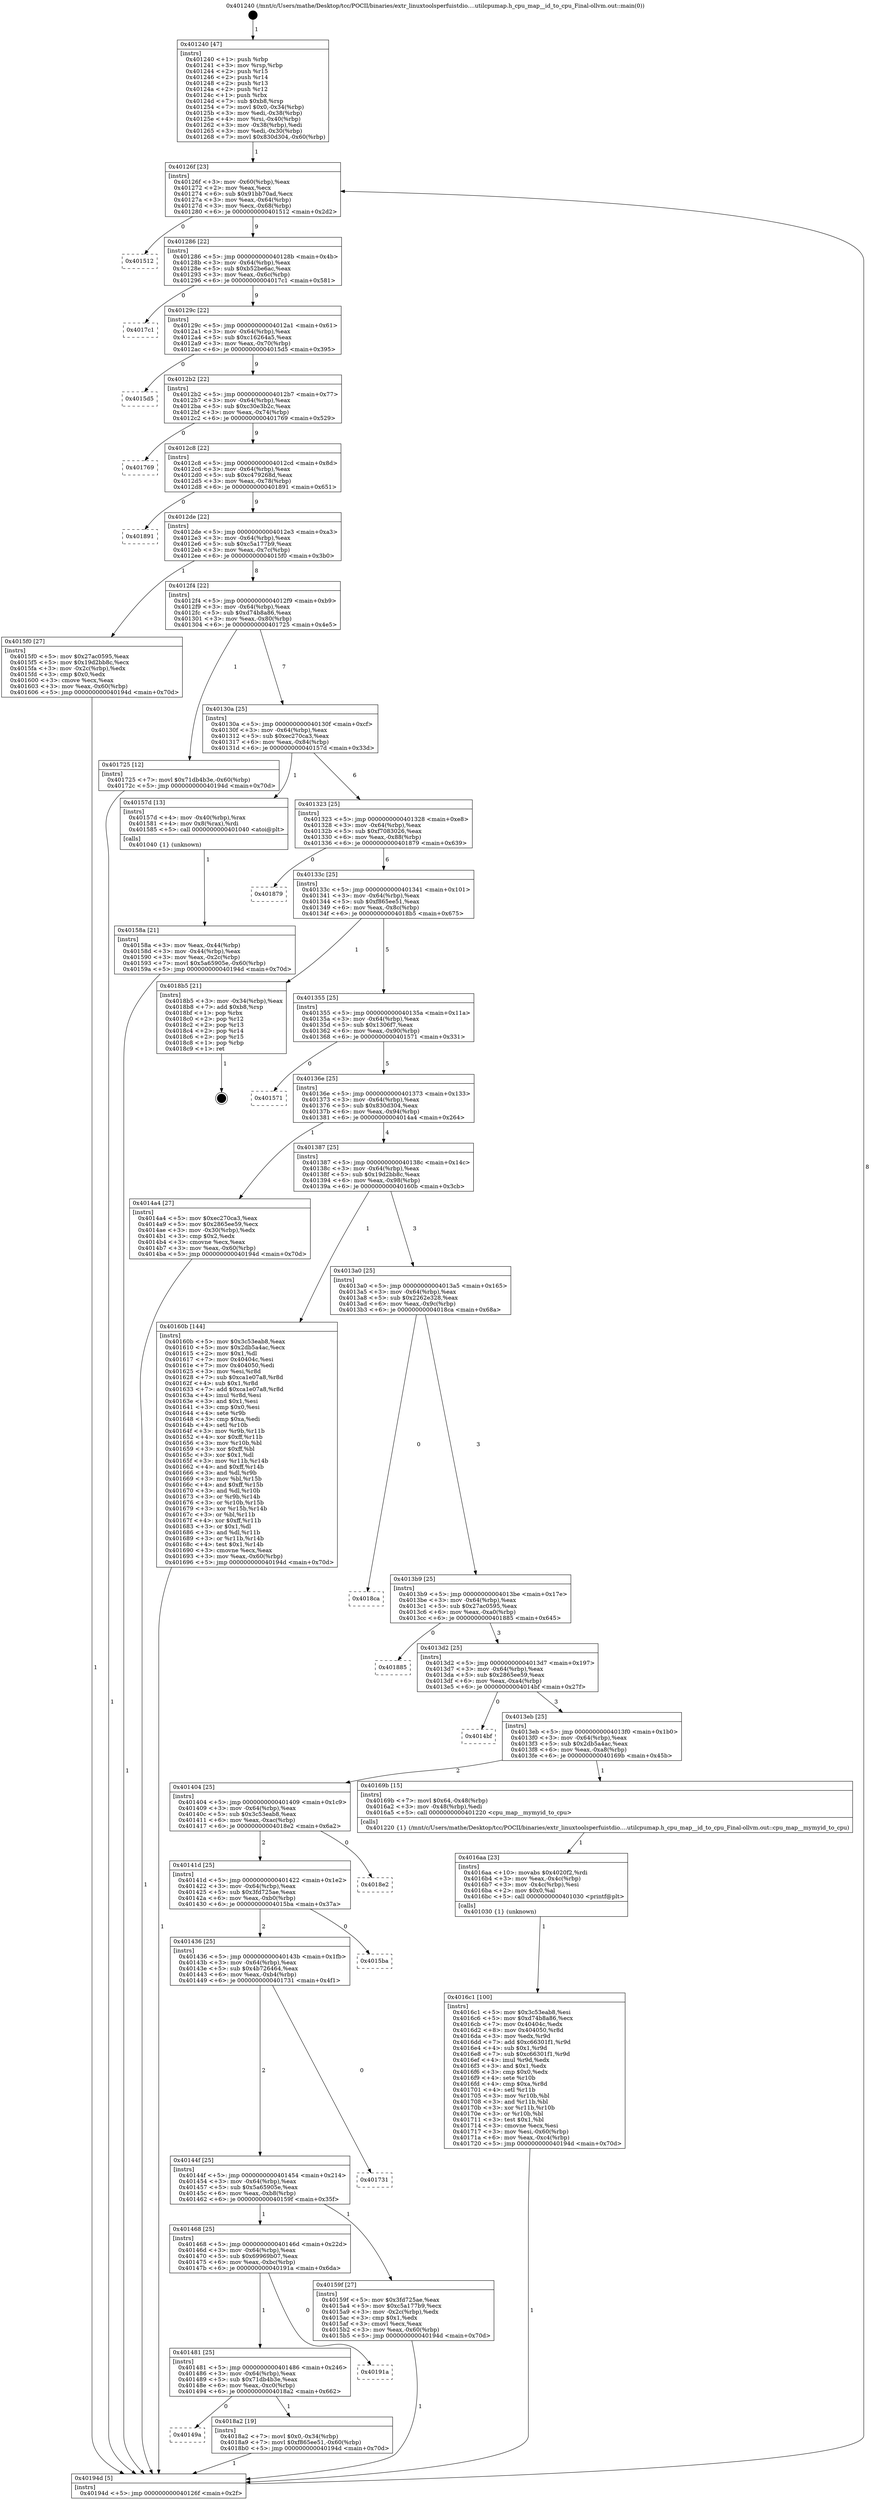 digraph "0x401240" {
  label = "0x401240 (/mnt/c/Users/mathe/Desktop/tcc/POCII/binaries/extr_linuxtoolsperfuistdio....utilcpumap.h_cpu_map__id_to_cpu_Final-ollvm.out::main(0))"
  labelloc = "t"
  node[shape=record]

  Entry [label="",width=0.3,height=0.3,shape=circle,fillcolor=black,style=filled]
  "0x40126f" [label="{
     0x40126f [23]\l
     | [instrs]\l
     &nbsp;&nbsp;0x40126f \<+3\>: mov -0x60(%rbp),%eax\l
     &nbsp;&nbsp;0x401272 \<+2\>: mov %eax,%ecx\l
     &nbsp;&nbsp;0x401274 \<+6\>: sub $0x91bb70ad,%ecx\l
     &nbsp;&nbsp;0x40127a \<+3\>: mov %eax,-0x64(%rbp)\l
     &nbsp;&nbsp;0x40127d \<+3\>: mov %ecx,-0x68(%rbp)\l
     &nbsp;&nbsp;0x401280 \<+6\>: je 0000000000401512 \<main+0x2d2\>\l
  }"]
  "0x401512" [label="{
     0x401512\l
  }", style=dashed]
  "0x401286" [label="{
     0x401286 [22]\l
     | [instrs]\l
     &nbsp;&nbsp;0x401286 \<+5\>: jmp 000000000040128b \<main+0x4b\>\l
     &nbsp;&nbsp;0x40128b \<+3\>: mov -0x64(%rbp),%eax\l
     &nbsp;&nbsp;0x40128e \<+5\>: sub $0xb52be6ac,%eax\l
     &nbsp;&nbsp;0x401293 \<+3\>: mov %eax,-0x6c(%rbp)\l
     &nbsp;&nbsp;0x401296 \<+6\>: je 00000000004017c1 \<main+0x581\>\l
  }"]
  Exit [label="",width=0.3,height=0.3,shape=circle,fillcolor=black,style=filled,peripheries=2]
  "0x4017c1" [label="{
     0x4017c1\l
  }", style=dashed]
  "0x40129c" [label="{
     0x40129c [22]\l
     | [instrs]\l
     &nbsp;&nbsp;0x40129c \<+5\>: jmp 00000000004012a1 \<main+0x61\>\l
     &nbsp;&nbsp;0x4012a1 \<+3\>: mov -0x64(%rbp),%eax\l
     &nbsp;&nbsp;0x4012a4 \<+5\>: sub $0xc16264a5,%eax\l
     &nbsp;&nbsp;0x4012a9 \<+3\>: mov %eax,-0x70(%rbp)\l
     &nbsp;&nbsp;0x4012ac \<+6\>: je 00000000004015d5 \<main+0x395\>\l
  }"]
  "0x40149a" [label="{
     0x40149a\l
  }", style=dashed]
  "0x4015d5" [label="{
     0x4015d5\l
  }", style=dashed]
  "0x4012b2" [label="{
     0x4012b2 [22]\l
     | [instrs]\l
     &nbsp;&nbsp;0x4012b2 \<+5\>: jmp 00000000004012b7 \<main+0x77\>\l
     &nbsp;&nbsp;0x4012b7 \<+3\>: mov -0x64(%rbp),%eax\l
     &nbsp;&nbsp;0x4012ba \<+5\>: sub $0xc30e3b2c,%eax\l
     &nbsp;&nbsp;0x4012bf \<+3\>: mov %eax,-0x74(%rbp)\l
     &nbsp;&nbsp;0x4012c2 \<+6\>: je 0000000000401769 \<main+0x529\>\l
  }"]
  "0x4018a2" [label="{
     0x4018a2 [19]\l
     | [instrs]\l
     &nbsp;&nbsp;0x4018a2 \<+7\>: movl $0x0,-0x34(%rbp)\l
     &nbsp;&nbsp;0x4018a9 \<+7\>: movl $0xf865ee51,-0x60(%rbp)\l
     &nbsp;&nbsp;0x4018b0 \<+5\>: jmp 000000000040194d \<main+0x70d\>\l
  }"]
  "0x401769" [label="{
     0x401769\l
  }", style=dashed]
  "0x4012c8" [label="{
     0x4012c8 [22]\l
     | [instrs]\l
     &nbsp;&nbsp;0x4012c8 \<+5\>: jmp 00000000004012cd \<main+0x8d\>\l
     &nbsp;&nbsp;0x4012cd \<+3\>: mov -0x64(%rbp),%eax\l
     &nbsp;&nbsp;0x4012d0 \<+5\>: sub $0xc479268d,%eax\l
     &nbsp;&nbsp;0x4012d5 \<+3\>: mov %eax,-0x78(%rbp)\l
     &nbsp;&nbsp;0x4012d8 \<+6\>: je 0000000000401891 \<main+0x651\>\l
  }"]
  "0x401481" [label="{
     0x401481 [25]\l
     | [instrs]\l
     &nbsp;&nbsp;0x401481 \<+5\>: jmp 0000000000401486 \<main+0x246\>\l
     &nbsp;&nbsp;0x401486 \<+3\>: mov -0x64(%rbp),%eax\l
     &nbsp;&nbsp;0x401489 \<+5\>: sub $0x71db4b3e,%eax\l
     &nbsp;&nbsp;0x40148e \<+6\>: mov %eax,-0xc0(%rbp)\l
     &nbsp;&nbsp;0x401494 \<+6\>: je 00000000004018a2 \<main+0x662\>\l
  }"]
  "0x401891" [label="{
     0x401891\l
  }", style=dashed]
  "0x4012de" [label="{
     0x4012de [22]\l
     | [instrs]\l
     &nbsp;&nbsp;0x4012de \<+5\>: jmp 00000000004012e3 \<main+0xa3\>\l
     &nbsp;&nbsp;0x4012e3 \<+3\>: mov -0x64(%rbp),%eax\l
     &nbsp;&nbsp;0x4012e6 \<+5\>: sub $0xc5a177b9,%eax\l
     &nbsp;&nbsp;0x4012eb \<+3\>: mov %eax,-0x7c(%rbp)\l
     &nbsp;&nbsp;0x4012ee \<+6\>: je 00000000004015f0 \<main+0x3b0\>\l
  }"]
  "0x40191a" [label="{
     0x40191a\l
  }", style=dashed]
  "0x4015f0" [label="{
     0x4015f0 [27]\l
     | [instrs]\l
     &nbsp;&nbsp;0x4015f0 \<+5\>: mov $0x27ac0595,%eax\l
     &nbsp;&nbsp;0x4015f5 \<+5\>: mov $0x19d2bb8c,%ecx\l
     &nbsp;&nbsp;0x4015fa \<+3\>: mov -0x2c(%rbp),%edx\l
     &nbsp;&nbsp;0x4015fd \<+3\>: cmp $0x0,%edx\l
     &nbsp;&nbsp;0x401600 \<+3\>: cmove %ecx,%eax\l
     &nbsp;&nbsp;0x401603 \<+3\>: mov %eax,-0x60(%rbp)\l
     &nbsp;&nbsp;0x401606 \<+5\>: jmp 000000000040194d \<main+0x70d\>\l
  }"]
  "0x4012f4" [label="{
     0x4012f4 [22]\l
     | [instrs]\l
     &nbsp;&nbsp;0x4012f4 \<+5\>: jmp 00000000004012f9 \<main+0xb9\>\l
     &nbsp;&nbsp;0x4012f9 \<+3\>: mov -0x64(%rbp),%eax\l
     &nbsp;&nbsp;0x4012fc \<+5\>: sub $0xd74b8a86,%eax\l
     &nbsp;&nbsp;0x401301 \<+3\>: mov %eax,-0x80(%rbp)\l
     &nbsp;&nbsp;0x401304 \<+6\>: je 0000000000401725 \<main+0x4e5\>\l
  }"]
  "0x4016c1" [label="{
     0x4016c1 [100]\l
     | [instrs]\l
     &nbsp;&nbsp;0x4016c1 \<+5\>: mov $0x3c53eab8,%esi\l
     &nbsp;&nbsp;0x4016c6 \<+5\>: mov $0xd74b8a86,%ecx\l
     &nbsp;&nbsp;0x4016cb \<+7\>: mov 0x40404c,%edx\l
     &nbsp;&nbsp;0x4016d2 \<+8\>: mov 0x404050,%r8d\l
     &nbsp;&nbsp;0x4016da \<+3\>: mov %edx,%r9d\l
     &nbsp;&nbsp;0x4016dd \<+7\>: add $0xc66301f1,%r9d\l
     &nbsp;&nbsp;0x4016e4 \<+4\>: sub $0x1,%r9d\l
     &nbsp;&nbsp;0x4016e8 \<+7\>: sub $0xc66301f1,%r9d\l
     &nbsp;&nbsp;0x4016ef \<+4\>: imul %r9d,%edx\l
     &nbsp;&nbsp;0x4016f3 \<+3\>: and $0x1,%edx\l
     &nbsp;&nbsp;0x4016f6 \<+3\>: cmp $0x0,%edx\l
     &nbsp;&nbsp;0x4016f9 \<+4\>: sete %r10b\l
     &nbsp;&nbsp;0x4016fd \<+4\>: cmp $0xa,%r8d\l
     &nbsp;&nbsp;0x401701 \<+4\>: setl %r11b\l
     &nbsp;&nbsp;0x401705 \<+3\>: mov %r10b,%bl\l
     &nbsp;&nbsp;0x401708 \<+3\>: and %r11b,%bl\l
     &nbsp;&nbsp;0x40170b \<+3\>: xor %r11b,%r10b\l
     &nbsp;&nbsp;0x40170e \<+3\>: or %r10b,%bl\l
     &nbsp;&nbsp;0x401711 \<+3\>: test $0x1,%bl\l
     &nbsp;&nbsp;0x401714 \<+3\>: cmovne %ecx,%esi\l
     &nbsp;&nbsp;0x401717 \<+3\>: mov %esi,-0x60(%rbp)\l
     &nbsp;&nbsp;0x40171a \<+6\>: mov %eax,-0xc4(%rbp)\l
     &nbsp;&nbsp;0x401720 \<+5\>: jmp 000000000040194d \<main+0x70d\>\l
  }"]
  "0x401725" [label="{
     0x401725 [12]\l
     | [instrs]\l
     &nbsp;&nbsp;0x401725 \<+7\>: movl $0x71db4b3e,-0x60(%rbp)\l
     &nbsp;&nbsp;0x40172c \<+5\>: jmp 000000000040194d \<main+0x70d\>\l
  }"]
  "0x40130a" [label="{
     0x40130a [25]\l
     | [instrs]\l
     &nbsp;&nbsp;0x40130a \<+5\>: jmp 000000000040130f \<main+0xcf\>\l
     &nbsp;&nbsp;0x40130f \<+3\>: mov -0x64(%rbp),%eax\l
     &nbsp;&nbsp;0x401312 \<+5\>: sub $0xec270ca3,%eax\l
     &nbsp;&nbsp;0x401317 \<+6\>: mov %eax,-0x84(%rbp)\l
     &nbsp;&nbsp;0x40131d \<+6\>: je 000000000040157d \<main+0x33d\>\l
  }"]
  "0x4016aa" [label="{
     0x4016aa [23]\l
     | [instrs]\l
     &nbsp;&nbsp;0x4016aa \<+10\>: movabs $0x4020f2,%rdi\l
     &nbsp;&nbsp;0x4016b4 \<+3\>: mov %eax,-0x4c(%rbp)\l
     &nbsp;&nbsp;0x4016b7 \<+3\>: mov -0x4c(%rbp),%esi\l
     &nbsp;&nbsp;0x4016ba \<+2\>: mov $0x0,%al\l
     &nbsp;&nbsp;0x4016bc \<+5\>: call 0000000000401030 \<printf@plt\>\l
     | [calls]\l
     &nbsp;&nbsp;0x401030 \{1\} (unknown)\l
  }"]
  "0x40157d" [label="{
     0x40157d [13]\l
     | [instrs]\l
     &nbsp;&nbsp;0x40157d \<+4\>: mov -0x40(%rbp),%rax\l
     &nbsp;&nbsp;0x401581 \<+4\>: mov 0x8(%rax),%rdi\l
     &nbsp;&nbsp;0x401585 \<+5\>: call 0000000000401040 \<atoi@plt\>\l
     | [calls]\l
     &nbsp;&nbsp;0x401040 \{1\} (unknown)\l
  }"]
  "0x401323" [label="{
     0x401323 [25]\l
     | [instrs]\l
     &nbsp;&nbsp;0x401323 \<+5\>: jmp 0000000000401328 \<main+0xe8\>\l
     &nbsp;&nbsp;0x401328 \<+3\>: mov -0x64(%rbp),%eax\l
     &nbsp;&nbsp;0x40132b \<+5\>: sub $0xf7083026,%eax\l
     &nbsp;&nbsp;0x401330 \<+6\>: mov %eax,-0x88(%rbp)\l
     &nbsp;&nbsp;0x401336 \<+6\>: je 0000000000401879 \<main+0x639\>\l
  }"]
  "0x401468" [label="{
     0x401468 [25]\l
     | [instrs]\l
     &nbsp;&nbsp;0x401468 \<+5\>: jmp 000000000040146d \<main+0x22d\>\l
     &nbsp;&nbsp;0x40146d \<+3\>: mov -0x64(%rbp),%eax\l
     &nbsp;&nbsp;0x401470 \<+5\>: sub $0x69969b07,%eax\l
     &nbsp;&nbsp;0x401475 \<+6\>: mov %eax,-0xbc(%rbp)\l
     &nbsp;&nbsp;0x40147b \<+6\>: je 000000000040191a \<main+0x6da\>\l
  }"]
  "0x401879" [label="{
     0x401879\l
  }", style=dashed]
  "0x40133c" [label="{
     0x40133c [25]\l
     | [instrs]\l
     &nbsp;&nbsp;0x40133c \<+5\>: jmp 0000000000401341 \<main+0x101\>\l
     &nbsp;&nbsp;0x401341 \<+3\>: mov -0x64(%rbp),%eax\l
     &nbsp;&nbsp;0x401344 \<+5\>: sub $0xf865ee51,%eax\l
     &nbsp;&nbsp;0x401349 \<+6\>: mov %eax,-0x8c(%rbp)\l
     &nbsp;&nbsp;0x40134f \<+6\>: je 00000000004018b5 \<main+0x675\>\l
  }"]
  "0x40159f" [label="{
     0x40159f [27]\l
     | [instrs]\l
     &nbsp;&nbsp;0x40159f \<+5\>: mov $0x3fd725ae,%eax\l
     &nbsp;&nbsp;0x4015a4 \<+5\>: mov $0xc5a177b9,%ecx\l
     &nbsp;&nbsp;0x4015a9 \<+3\>: mov -0x2c(%rbp),%edx\l
     &nbsp;&nbsp;0x4015ac \<+3\>: cmp $0x1,%edx\l
     &nbsp;&nbsp;0x4015af \<+3\>: cmovl %ecx,%eax\l
     &nbsp;&nbsp;0x4015b2 \<+3\>: mov %eax,-0x60(%rbp)\l
     &nbsp;&nbsp;0x4015b5 \<+5\>: jmp 000000000040194d \<main+0x70d\>\l
  }"]
  "0x4018b5" [label="{
     0x4018b5 [21]\l
     | [instrs]\l
     &nbsp;&nbsp;0x4018b5 \<+3\>: mov -0x34(%rbp),%eax\l
     &nbsp;&nbsp;0x4018b8 \<+7\>: add $0xb8,%rsp\l
     &nbsp;&nbsp;0x4018bf \<+1\>: pop %rbx\l
     &nbsp;&nbsp;0x4018c0 \<+2\>: pop %r12\l
     &nbsp;&nbsp;0x4018c2 \<+2\>: pop %r13\l
     &nbsp;&nbsp;0x4018c4 \<+2\>: pop %r14\l
     &nbsp;&nbsp;0x4018c6 \<+2\>: pop %r15\l
     &nbsp;&nbsp;0x4018c8 \<+1\>: pop %rbp\l
     &nbsp;&nbsp;0x4018c9 \<+1\>: ret\l
  }"]
  "0x401355" [label="{
     0x401355 [25]\l
     | [instrs]\l
     &nbsp;&nbsp;0x401355 \<+5\>: jmp 000000000040135a \<main+0x11a\>\l
     &nbsp;&nbsp;0x40135a \<+3\>: mov -0x64(%rbp),%eax\l
     &nbsp;&nbsp;0x40135d \<+5\>: sub $0x1306f7,%eax\l
     &nbsp;&nbsp;0x401362 \<+6\>: mov %eax,-0x90(%rbp)\l
     &nbsp;&nbsp;0x401368 \<+6\>: je 0000000000401571 \<main+0x331\>\l
  }"]
  "0x40144f" [label="{
     0x40144f [25]\l
     | [instrs]\l
     &nbsp;&nbsp;0x40144f \<+5\>: jmp 0000000000401454 \<main+0x214\>\l
     &nbsp;&nbsp;0x401454 \<+3\>: mov -0x64(%rbp),%eax\l
     &nbsp;&nbsp;0x401457 \<+5\>: sub $0x5a65905e,%eax\l
     &nbsp;&nbsp;0x40145c \<+6\>: mov %eax,-0xb8(%rbp)\l
     &nbsp;&nbsp;0x401462 \<+6\>: je 000000000040159f \<main+0x35f\>\l
  }"]
  "0x401571" [label="{
     0x401571\l
  }", style=dashed]
  "0x40136e" [label="{
     0x40136e [25]\l
     | [instrs]\l
     &nbsp;&nbsp;0x40136e \<+5\>: jmp 0000000000401373 \<main+0x133\>\l
     &nbsp;&nbsp;0x401373 \<+3\>: mov -0x64(%rbp),%eax\l
     &nbsp;&nbsp;0x401376 \<+5\>: sub $0x830d304,%eax\l
     &nbsp;&nbsp;0x40137b \<+6\>: mov %eax,-0x94(%rbp)\l
     &nbsp;&nbsp;0x401381 \<+6\>: je 00000000004014a4 \<main+0x264\>\l
  }"]
  "0x401731" [label="{
     0x401731\l
  }", style=dashed]
  "0x4014a4" [label="{
     0x4014a4 [27]\l
     | [instrs]\l
     &nbsp;&nbsp;0x4014a4 \<+5\>: mov $0xec270ca3,%eax\l
     &nbsp;&nbsp;0x4014a9 \<+5\>: mov $0x2865ee59,%ecx\l
     &nbsp;&nbsp;0x4014ae \<+3\>: mov -0x30(%rbp),%edx\l
     &nbsp;&nbsp;0x4014b1 \<+3\>: cmp $0x2,%edx\l
     &nbsp;&nbsp;0x4014b4 \<+3\>: cmovne %ecx,%eax\l
     &nbsp;&nbsp;0x4014b7 \<+3\>: mov %eax,-0x60(%rbp)\l
     &nbsp;&nbsp;0x4014ba \<+5\>: jmp 000000000040194d \<main+0x70d\>\l
  }"]
  "0x401387" [label="{
     0x401387 [25]\l
     | [instrs]\l
     &nbsp;&nbsp;0x401387 \<+5\>: jmp 000000000040138c \<main+0x14c\>\l
     &nbsp;&nbsp;0x40138c \<+3\>: mov -0x64(%rbp),%eax\l
     &nbsp;&nbsp;0x40138f \<+5\>: sub $0x19d2bb8c,%eax\l
     &nbsp;&nbsp;0x401394 \<+6\>: mov %eax,-0x98(%rbp)\l
     &nbsp;&nbsp;0x40139a \<+6\>: je 000000000040160b \<main+0x3cb\>\l
  }"]
  "0x40194d" [label="{
     0x40194d [5]\l
     | [instrs]\l
     &nbsp;&nbsp;0x40194d \<+5\>: jmp 000000000040126f \<main+0x2f\>\l
  }"]
  "0x401240" [label="{
     0x401240 [47]\l
     | [instrs]\l
     &nbsp;&nbsp;0x401240 \<+1\>: push %rbp\l
     &nbsp;&nbsp;0x401241 \<+3\>: mov %rsp,%rbp\l
     &nbsp;&nbsp;0x401244 \<+2\>: push %r15\l
     &nbsp;&nbsp;0x401246 \<+2\>: push %r14\l
     &nbsp;&nbsp;0x401248 \<+2\>: push %r13\l
     &nbsp;&nbsp;0x40124a \<+2\>: push %r12\l
     &nbsp;&nbsp;0x40124c \<+1\>: push %rbx\l
     &nbsp;&nbsp;0x40124d \<+7\>: sub $0xb8,%rsp\l
     &nbsp;&nbsp;0x401254 \<+7\>: movl $0x0,-0x34(%rbp)\l
     &nbsp;&nbsp;0x40125b \<+3\>: mov %edi,-0x38(%rbp)\l
     &nbsp;&nbsp;0x40125e \<+4\>: mov %rsi,-0x40(%rbp)\l
     &nbsp;&nbsp;0x401262 \<+3\>: mov -0x38(%rbp),%edi\l
     &nbsp;&nbsp;0x401265 \<+3\>: mov %edi,-0x30(%rbp)\l
     &nbsp;&nbsp;0x401268 \<+7\>: movl $0x830d304,-0x60(%rbp)\l
  }"]
  "0x40158a" [label="{
     0x40158a [21]\l
     | [instrs]\l
     &nbsp;&nbsp;0x40158a \<+3\>: mov %eax,-0x44(%rbp)\l
     &nbsp;&nbsp;0x40158d \<+3\>: mov -0x44(%rbp),%eax\l
     &nbsp;&nbsp;0x401590 \<+3\>: mov %eax,-0x2c(%rbp)\l
     &nbsp;&nbsp;0x401593 \<+7\>: movl $0x5a65905e,-0x60(%rbp)\l
     &nbsp;&nbsp;0x40159a \<+5\>: jmp 000000000040194d \<main+0x70d\>\l
  }"]
  "0x401436" [label="{
     0x401436 [25]\l
     | [instrs]\l
     &nbsp;&nbsp;0x401436 \<+5\>: jmp 000000000040143b \<main+0x1fb\>\l
     &nbsp;&nbsp;0x40143b \<+3\>: mov -0x64(%rbp),%eax\l
     &nbsp;&nbsp;0x40143e \<+5\>: sub $0x4b726464,%eax\l
     &nbsp;&nbsp;0x401443 \<+6\>: mov %eax,-0xb4(%rbp)\l
     &nbsp;&nbsp;0x401449 \<+6\>: je 0000000000401731 \<main+0x4f1\>\l
  }"]
  "0x40160b" [label="{
     0x40160b [144]\l
     | [instrs]\l
     &nbsp;&nbsp;0x40160b \<+5\>: mov $0x3c53eab8,%eax\l
     &nbsp;&nbsp;0x401610 \<+5\>: mov $0x2db5a4ac,%ecx\l
     &nbsp;&nbsp;0x401615 \<+2\>: mov $0x1,%dl\l
     &nbsp;&nbsp;0x401617 \<+7\>: mov 0x40404c,%esi\l
     &nbsp;&nbsp;0x40161e \<+7\>: mov 0x404050,%edi\l
     &nbsp;&nbsp;0x401625 \<+3\>: mov %esi,%r8d\l
     &nbsp;&nbsp;0x401628 \<+7\>: sub $0xca1e07a8,%r8d\l
     &nbsp;&nbsp;0x40162f \<+4\>: sub $0x1,%r8d\l
     &nbsp;&nbsp;0x401633 \<+7\>: add $0xca1e07a8,%r8d\l
     &nbsp;&nbsp;0x40163a \<+4\>: imul %r8d,%esi\l
     &nbsp;&nbsp;0x40163e \<+3\>: and $0x1,%esi\l
     &nbsp;&nbsp;0x401641 \<+3\>: cmp $0x0,%esi\l
     &nbsp;&nbsp;0x401644 \<+4\>: sete %r9b\l
     &nbsp;&nbsp;0x401648 \<+3\>: cmp $0xa,%edi\l
     &nbsp;&nbsp;0x40164b \<+4\>: setl %r10b\l
     &nbsp;&nbsp;0x40164f \<+3\>: mov %r9b,%r11b\l
     &nbsp;&nbsp;0x401652 \<+4\>: xor $0xff,%r11b\l
     &nbsp;&nbsp;0x401656 \<+3\>: mov %r10b,%bl\l
     &nbsp;&nbsp;0x401659 \<+3\>: xor $0xff,%bl\l
     &nbsp;&nbsp;0x40165c \<+3\>: xor $0x1,%dl\l
     &nbsp;&nbsp;0x40165f \<+3\>: mov %r11b,%r14b\l
     &nbsp;&nbsp;0x401662 \<+4\>: and $0xff,%r14b\l
     &nbsp;&nbsp;0x401666 \<+3\>: and %dl,%r9b\l
     &nbsp;&nbsp;0x401669 \<+3\>: mov %bl,%r15b\l
     &nbsp;&nbsp;0x40166c \<+4\>: and $0xff,%r15b\l
     &nbsp;&nbsp;0x401670 \<+3\>: and %dl,%r10b\l
     &nbsp;&nbsp;0x401673 \<+3\>: or %r9b,%r14b\l
     &nbsp;&nbsp;0x401676 \<+3\>: or %r10b,%r15b\l
     &nbsp;&nbsp;0x401679 \<+3\>: xor %r15b,%r14b\l
     &nbsp;&nbsp;0x40167c \<+3\>: or %bl,%r11b\l
     &nbsp;&nbsp;0x40167f \<+4\>: xor $0xff,%r11b\l
     &nbsp;&nbsp;0x401683 \<+3\>: or $0x1,%dl\l
     &nbsp;&nbsp;0x401686 \<+3\>: and %dl,%r11b\l
     &nbsp;&nbsp;0x401689 \<+3\>: or %r11b,%r14b\l
     &nbsp;&nbsp;0x40168c \<+4\>: test $0x1,%r14b\l
     &nbsp;&nbsp;0x401690 \<+3\>: cmovne %ecx,%eax\l
     &nbsp;&nbsp;0x401693 \<+3\>: mov %eax,-0x60(%rbp)\l
     &nbsp;&nbsp;0x401696 \<+5\>: jmp 000000000040194d \<main+0x70d\>\l
  }"]
  "0x4013a0" [label="{
     0x4013a0 [25]\l
     | [instrs]\l
     &nbsp;&nbsp;0x4013a0 \<+5\>: jmp 00000000004013a5 \<main+0x165\>\l
     &nbsp;&nbsp;0x4013a5 \<+3\>: mov -0x64(%rbp),%eax\l
     &nbsp;&nbsp;0x4013a8 \<+5\>: sub $0x2262e328,%eax\l
     &nbsp;&nbsp;0x4013ad \<+6\>: mov %eax,-0x9c(%rbp)\l
     &nbsp;&nbsp;0x4013b3 \<+6\>: je 00000000004018ca \<main+0x68a\>\l
  }"]
  "0x4015ba" [label="{
     0x4015ba\l
  }", style=dashed]
  "0x4018ca" [label="{
     0x4018ca\l
  }", style=dashed]
  "0x4013b9" [label="{
     0x4013b9 [25]\l
     | [instrs]\l
     &nbsp;&nbsp;0x4013b9 \<+5\>: jmp 00000000004013be \<main+0x17e\>\l
     &nbsp;&nbsp;0x4013be \<+3\>: mov -0x64(%rbp),%eax\l
     &nbsp;&nbsp;0x4013c1 \<+5\>: sub $0x27ac0595,%eax\l
     &nbsp;&nbsp;0x4013c6 \<+6\>: mov %eax,-0xa0(%rbp)\l
     &nbsp;&nbsp;0x4013cc \<+6\>: je 0000000000401885 \<main+0x645\>\l
  }"]
  "0x40141d" [label="{
     0x40141d [25]\l
     | [instrs]\l
     &nbsp;&nbsp;0x40141d \<+5\>: jmp 0000000000401422 \<main+0x1e2\>\l
     &nbsp;&nbsp;0x401422 \<+3\>: mov -0x64(%rbp),%eax\l
     &nbsp;&nbsp;0x401425 \<+5\>: sub $0x3fd725ae,%eax\l
     &nbsp;&nbsp;0x40142a \<+6\>: mov %eax,-0xb0(%rbp)\l
     &nbsp;&nbsp;0x401430 \<+6\>: je 00000000004015ba \<main+0x37a\>\l
  }"]
  "0x401885" [label="{
     0x401885\l
  }", style=dashed]
  "0x4013d2" [label="{
     0x4013d2 [25]\l
     | [instrs]\l
     &nbsp;&nbsp;0x4013d2 \<+5\>: jmp 00000000004013d7 \<main+0x197\>\l
     &nbsp;&nbsp;0x4013d7 \<+3\>: mov -0x64(%rbp),%eax\l
     &nbsp;&nbsp;0x4013da \<+5\>: sub $0x2865ee59,%eax\l
     &nbsp;&nbsp;0x4013df \<+6\>: mov %eax,-0xa4(%rbp)\l
     &nbsp;&nbsp;0x4013e5 \<+6\>: je 00000000004014bf \<main+0x27f\>\l
  }"]
  "0x4018e2" [label="{
     0x4018e2\l
  }", style=dashed]
  "0x4014bf" [label="{
     0x4014bf\l
  }", style=dashed]
  "0x4013eb" [label="{
     0x4013eb [25]\l
     | [instrs]\l
     &nbsp;&nbsp;0x4013eb \<+5\>: jmp 00000000004013f0 \<main+0x1b0\>\l
     &nbsp;&nbsp;0x4013f0 \<+3\>: mov -0x64(%rbp),%eax\l
     &nbsp;&nbsp;0x4013f3 \<+5\>: sub $0x2db5a4ac,%eax\l
     &nbsp;&nbsp;0x4013f8 \<+6\>: mov %eax,-0xa8(%rbp)\l
     &nbsp;&nbsp;0x4013fe \<+6\>: je 000000000040169b \<main+0x45b\>\l
  }"]
  "0x401404" [label="{
     0x401404 [25]\l
     | [instrs]\l
     &nbsp;&nbsp;0x401404 \<+5\>: jmp 0000000000401409 \<main+0x1c9\>\l
     &nbsp;&nbsp;0x401409 \<+3\>: mov -0x64(%rbp),%eax\l
     &nbsp;&nbsp;0x40140c \<+5\>: sub $0x3c53eab8,%eax\l
     &nbsp;&nbsp;0x401411 \<+6\>: mov %eax,-0xac(%rbp)\l
     &nbsp;&nbsp;0x401417 \<+6\>: je 00000000004018e2 \<main+0x6a2\>\l
  }"]
  "0x40169b" [label="{
     0x40169b [15]\l
     | [instrs]\l
     &nbsp;&nbsp;0x40169b \<+7\>: movl $0x64,-0x48(%rbp)\l
     &nbsp;&nbsp;0x4016a2 \<+3\>: mov -0x48(%rbp),%edi\l
     &nbsp;&nbsp;0x4016a5 \<+5\>: call 0000000000401220 \<cpu_map__mymyid_to_cpu\>\l
     | [calls]\l
     &nbsp;&nbsp;0x401220 \{1\} (/mnt/c/Users/mathe/Desktop/tcc/POCII/binaries/extr_linuxtoolsperfuistdio....utilcpumap.h_cpu_map__id_to_cpu_Final-ollvm.out::cpu_map__mymyid_to_cpu)\l
  }"]
  Entry -> "0x401240" [label=" 1"]
  "0x40126f" -> "0x401512" [label=" 0"]
  "0x40126f" -> "0x401286" [label=" 9"]
  "0x4018b5" -> Exit [label=" 1"]
  "0x401286" -> "0x4017c1" [label=" 0"]
  "0x401286" -> "0x40129c" [label=" 9"]
  "0x4018a2" -> "0x40194d" [label=" 1"]
  "0x40129c" -> "0x4015d5" [label=" 0"]
  "0x40129c" -> "0x4012b2" [label=" 9"]
  "0x401481" -> "0x40149a" [label=" 0"]
  "0x4012b2" -> "0x401769" [label=" 0"]
  "0x4012b2" -> "0x4012c8" [label=" 9"]
  "0x401481" -> "0x4018a2" [label=" 1"]
  "0x4012c8" -> "0x401891" [label=" 0"]
  "0x4012c8" -> "0x4012de" [label=" 9"]
  "0x401468" -> "0x401481" [label=" 1"]
  "0x4012de" -> "0x4015f0" [label=" 1"]
  "0x4012de" -> "0x4012f4" [label=" 8"]
  "0x401468" -> "0x40191a" [label=" 0"]
  "0x4012f4" -> "0x401725" [label=" 1"]
  "0x4012f4" -> "0x40130a" [label=" 7"]
  "0x401725" -> "0x40194d" [label=" 1"]
  "0x40130a" -> "0x40157d" [label=" 1"]
  "0x40130a" -> "0x401323" [label=" 6"]
  "0x4016c1" -> "0x40194d" [label=" 1"]
  "0x401323" -> "0x401879" [label=" 0"]
  "0x401323" -> "0x40133c" [label=" 6"]
  "0x4016aa" -> "0x4016c1" [label=" 1"]
  "0x40133c" -> "0x4018b5" [label=" 1"]
  "0x40133c" -> "0x401355" [label=" 5"]
  "0x40169b" -> "0x4016aa" [label=" 1"]
  "0x401355" -> "0x401571" [label=" 0"]
  "0x401355" -> "0x40136e" [label=" 5"]
  "0x4015f0" -> "0x40194d" [label=" 1"]
  "0x40136e" -> "0x4014a4" [label=" 1"]
  "0x40136e" -> "0x401387" [label=" 4"]
  "0x4014a4" -> "0x40194d" [label=" 1"]
  "0x401240" -> "0x40126f" [label=" 1"]
  "0x40194d" -> "0x40126f" [label=" 8"]
  "0x40157d" -> "0x40158a" [label=" 1"]
  "0x40158a" -> "0x40194d" [label=" 1"]
  "0x40159f" -> "0x40194d" [label=" 1"]
  "0x401387" -> "0x40160b" [label=" 1"]
  "0x401387" -> "0x4013a0" [label=" 3"]
  "0x40144f" -> "0x40159f" [label=" 1"]
  "0x4013a0" -> "0x4018ca" [label=" 0"]
  "0x4013a0" -> "0x4013b9" [label=" 3"]
  "0x40160b" -> "0x40194d" [label=" 1"]
  "0x4013b9" -> "0x401885" [label=" 0"]
  "0x4013b9" -> "0x4013d2" [label=" 3"]
  "0x401436" -> "0x401731" [label=" 0"]
  "0x4013d2" -> "0x4014bf" [label=" 0"]
  "0x4013d2" -> "0x4013eb" [label=" 3"]
  "0x40144f" -> "0x401468" [label=" 1"]
  "0x4013eb" -> "0x40169b" [label=" 1"]
  "0x4013eb" -> "0x401404" [label=" 2"]
  "0x40141d" -> "0x401436" [label=" 2"]
  "0x401404" -> "0x4018e2" [label=" 0"]
  "0x401404" -> "0x40141d" [label=" 2"]
  "0x401436" -> "0x40144f" [label=" 2"]
  "0x40141d" -> "0x4015ba" [label=" 0"]
}
